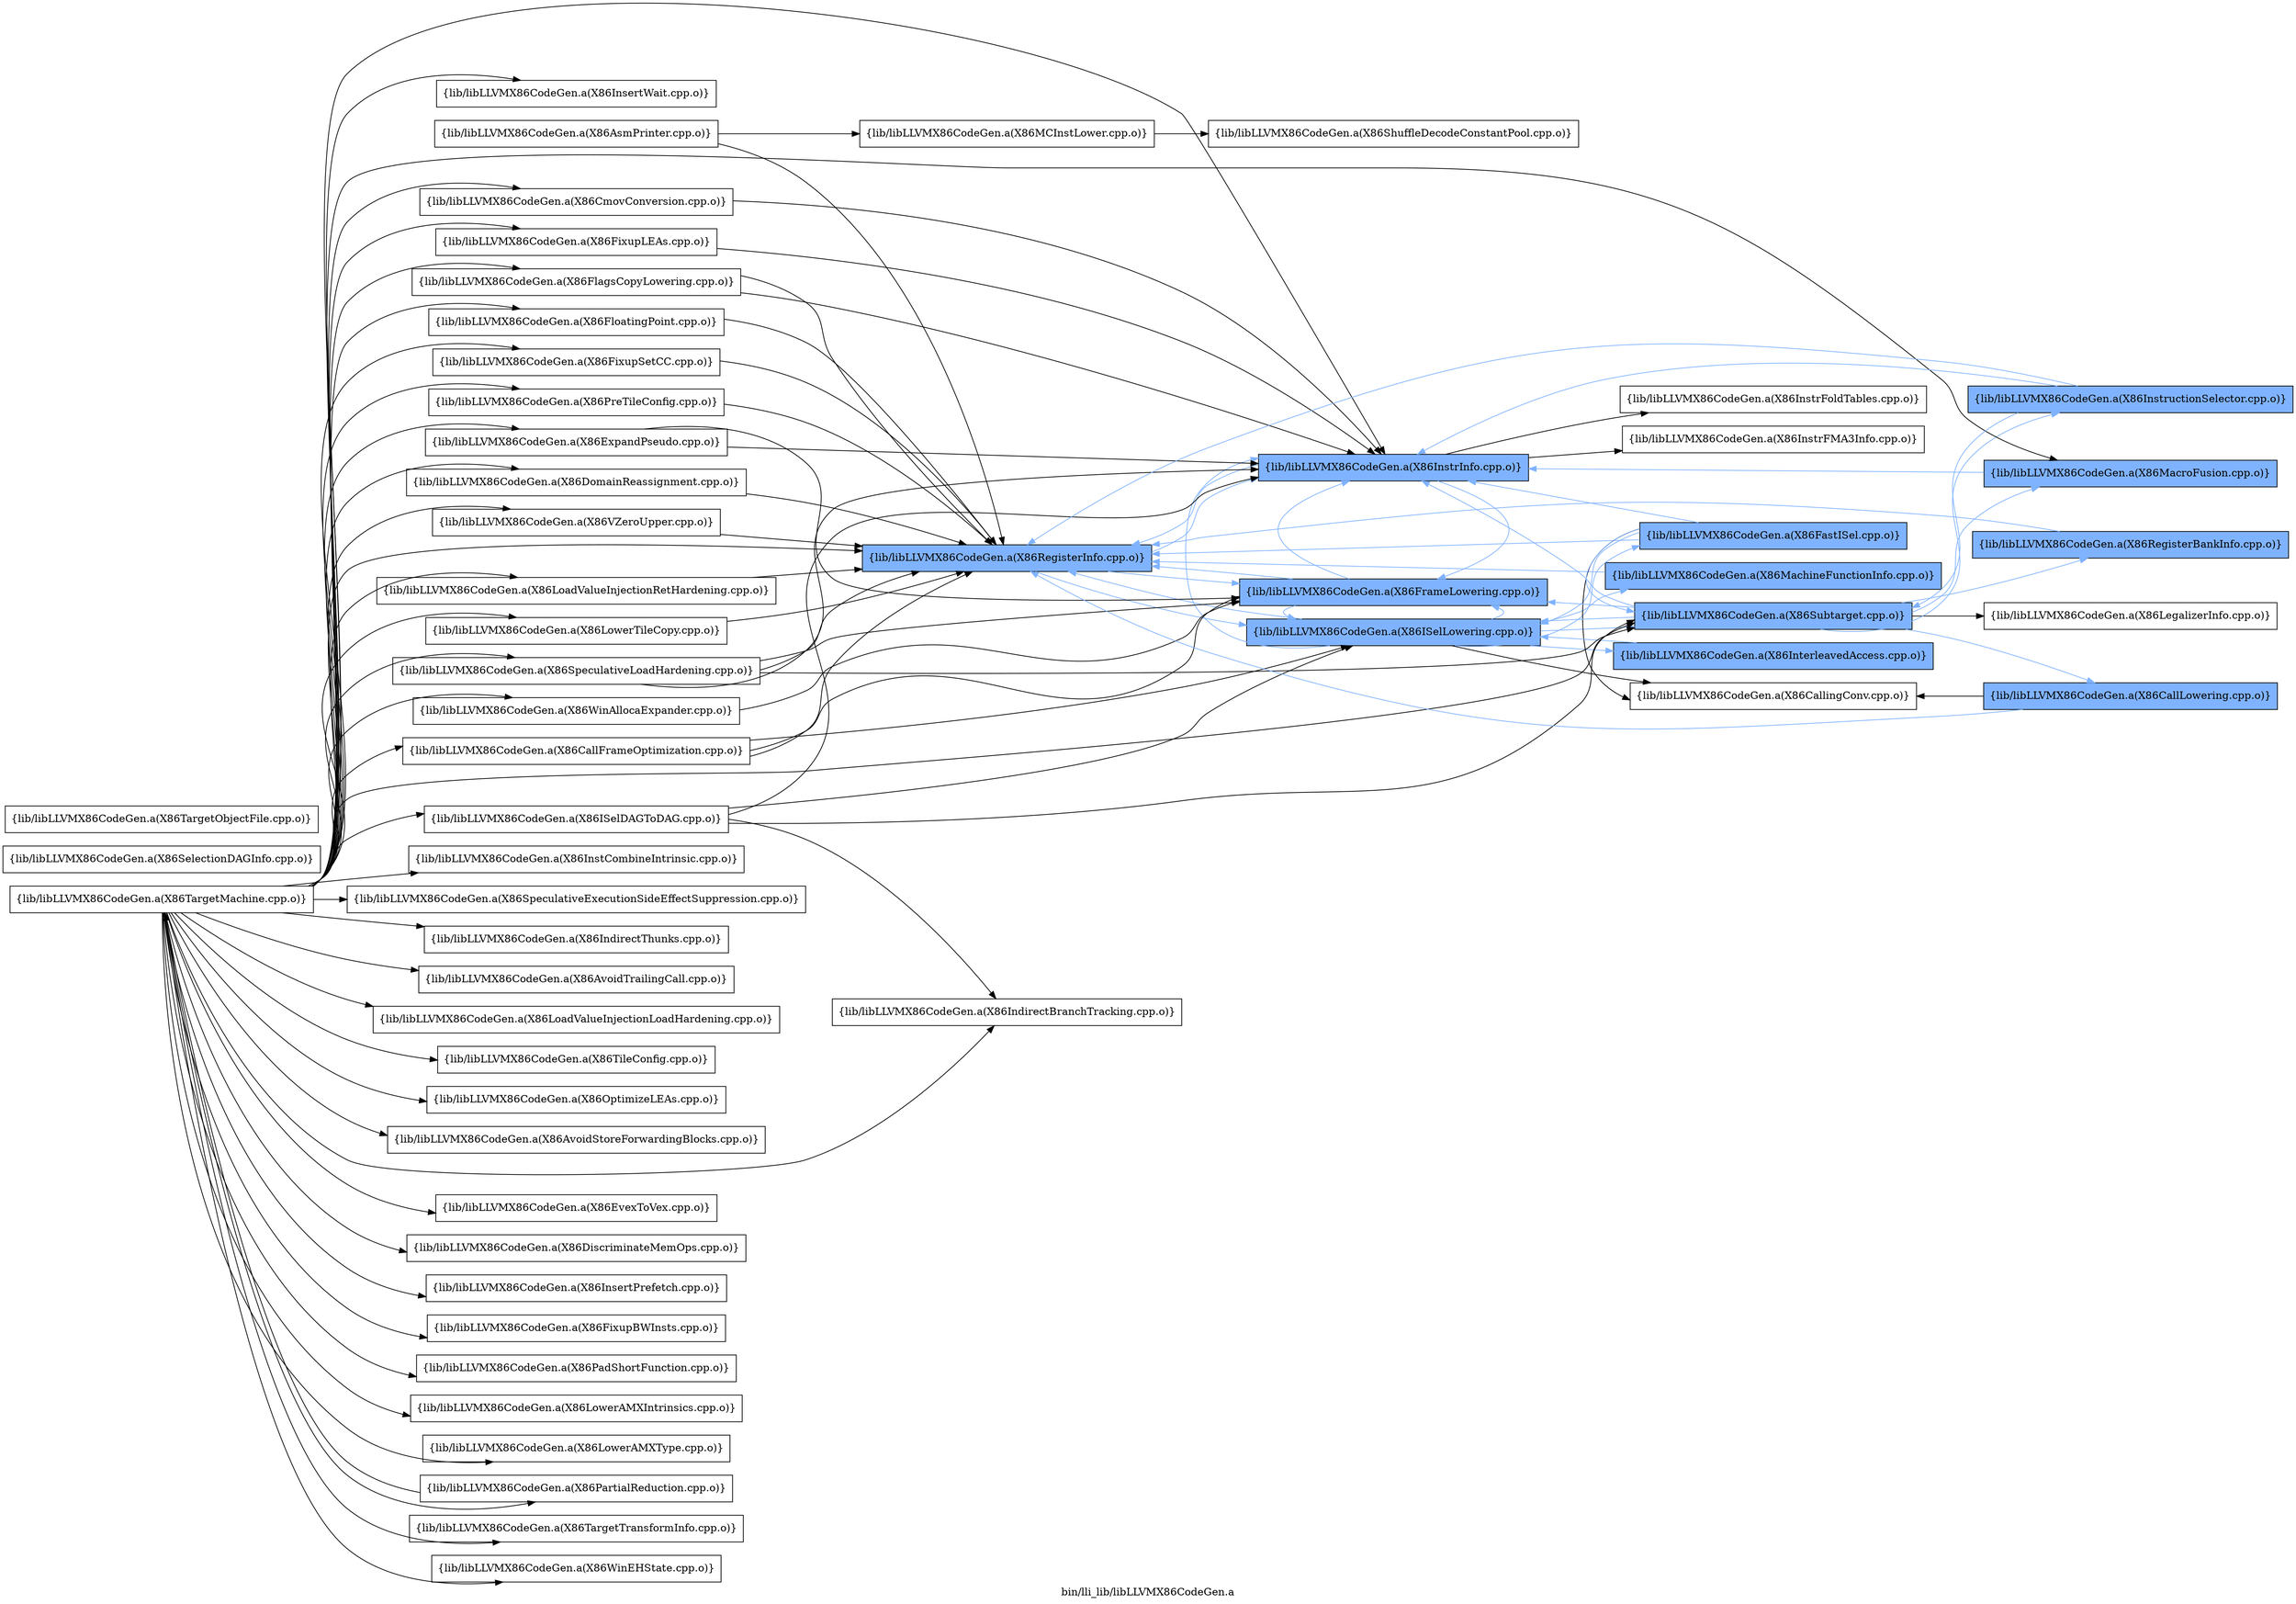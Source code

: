 digraph "bin/lli_lib/libLLVMX86CodeGen.a" {
	label="bin/lli_lib/libLLVMX86CodeGen.a";
	rankdir=LR;
	{ rank=same; Node0x555f332d4018;  }
	{ rank=same; Node0x555f332d56e8; Node0x555f332d8ed8;  }
	{ rank=same; Node0x555f332deab8; Node0x555f332d9748; Node0x555f332dcda8; Node0x555f332dc998;  }
	{ rank=same; Node0x555f332d0e68; Node0x555f332d8ac8; Node0x555f332db368; Node0x555f332b7c38; Node0x555f332ceb68; Node0x555f332dc3f8; Node0x555f332db778;  }

	Node0x555f332d4018 [shape=record,shape=box,group=0,label="{lib/libLLVMX86CodeGen.a(X86AsmPrinter.cpp.o)}"];
	Node0x555f332d4018 -> Node0x555f332d56e8;
	Node0x555f332d4018 -> Node0x555f332d8ed8;
	Node0x555f332d7498 [shape=record,shape=box,group=0,label="{lib/libLLVMX86CodeGen.a(X86TargetMachine.cpp.o)}"];
	Node0x555f332d7498 -> Node0x555f332d8ed8;
	Node0x555f332d7498 -> Node0x555f332dcda8;
	Node0x555f332d7498 -> Node0x555f332ceb68;
	Node0x555f332d7498 -> Node0x555f332c91b8;
	Node0x555f332d7498 -> Node0x555f332d6868;
	Node0x555f332d7498 -> Node0x555f332df6e8;
	Node0x555f332d7498 -> Node0x555f332df968;
	Node0x555f332d7498 -> Node0x555f332df0f8;
	Node0x555f332d7498 -> Node0x555f332dd6b8;
	Node0x555f332d7498 -> Node0x555f332dd988;
	Node0x555f332d7498 -> Node0x555f332dd348;
	Node0x555f332d7498 -> Node0x555f332c83f8;
	Node0x555f332d7498 -> Node0x555f332c7d18;
	Node0x555f332d7498 -> Node0x555f332d17c8;
	Node0x555f332d7498 -> Node0x555f332d1e58;
	Node0x555f332d7498 -> Node0x555f332d2628;
	Node0x555f332d7498 -> Node0x555f332d2d58;
	Node0x555f332d7498 -> Node0x555f332d3578;
	Node0x555f332d7498 -> Node0x555f332d3a78;
	Node0x555f332d7498 -> Node0x555f332d3b18;
	Node0x555f332d7498 -> Node0x555f332d46a8;
	Node0x555f332d7498 -> Node0x555f332d41f8;
	Node0x555f332d7498 -> Node0x555f332d25d8;
	Node0x555f332d7498 -> Node0x555f332d31b8;
	Node0x555f332d7498 -> Node0x555f332d2a88;
	Node0x555f332d7498 -> Node0x555f332d1048;
	Node0x555f332d7498 -> Node0x555f332d1fe8;
	Node0x555f332d7498 -> Node0x555f332c6a08;
	Node0x555f332d7498 -> Node0x555f332c5ce8;
	Node0x555f332d7498 -> Node0x555f332d5af8;
	Node0x555f332d7498 -> Node0x555f332d70d8;
	Node0x555f332d7498 -> Node0x555f332d6958;
	Node0x555f332d7498 -> Node0x555f332d5c38;
	Node0x555f332d7498 -> Node0x555f332d8258;
	Node0x555f332d7498 -> Node0x555f332c1d78;
	Node0x555f332d7498 -> Node0x555f332c42a8;
	Node0x555f332d7498 -> Node0x555f332c3628;
	Node0x555f332d7498 -> Node0x555f332c35d8;
	Node0x555f332d7498 -> Node0x555f332b8fe8;
	Node0x555f332d56e8 [shape=record,shape=box,group=0,label="{lib/libLLVMX86CodeGen.a(X86MCInstLower.cpp.o)}"];
	Node0x555f332d56e8 -> Node0x555f332deab8;
	Node0x555f332d8ed8 [shape=record,shape=box,group=1,style=filled,fillcolor="0.600000 0.5 1",label="{lib/libLLVMX86CodeGen.a(X86RegisterInfo.cpp.o)}"];
	Node0x555f332d8ed8 -> Node0x555f332d9748[color="0.600000 0.5 1"];
	Node0x555f332d8ed8 -> Node0x555f332dcda8[color="0.600000 0.5 1"];
	Node0x555f332d8ed8 -> Node0x555f332dc998[color="0.600000 0.5 1"];
	Node0x555f332deab8 [shape=record,shape=box,group=0,label="{lib/libLLVMX86CodeGen.a(X86ShuffleDecodeConstantPool.cpp.o)}"];
	Node0x555f332d0e68 [shape=record,shape=box,group=1,style=filled,fillcolor="0.600000 0.5 1",label="{lib/libLLVMX86CodeGen.a(X86MachineFunctionInfo.cpp.o)}"];
	Node0x555f332d0e68 -> Node0x555f332d8ed8[color="0.600000 0.5 1"];
	Node0x555f332d9748 [shape=record,shape=box,group=1,style=filled,fillcolor="0.600000 0.5 1",label="{lib/libLLVMX86CodeGen.a(X86ISelLowering.cpp.o)}"];
	Node0x555f332d9748 -> Node0x555f332d0e68[color="0.600000 0.5 1"];
	Node0x555f332d9748 -> Node0x555f332d8ed8[color="0.600000 0.5 1"];
	Node0x555f332d9748 -> Node0x555f332d8ac8[color="0.600000 0.5 1"];
	Node0x555f332d9748 -> Node0x555f332dcda8[color="0.600000 0.5 1"];
	Node0x555f332d9748 -> Node0x555f332dc998[color="0.600000 0.5 1"];
	Node0x555f332d9748 -> Node0x555f332db368;
	Node0x555f332d9748 -> Node0x555f332b7c38[color="0.600000 0.5 1"];
	Node0x555f332d9748 -> Node0x555f332ceb68[color="0.600000 0.5 1"];
	Node0x555f332dcda8 [shape=record,shape=box,group=1,style=filled,fillcolor="0.600000 0.5 1",label="{lib/libLLVMX86CodeGen.a(X86InstrInfo.cpp.o)}"];
	Node0x555f332dcda8 -> Node0x555f332d8ed8[color="0.600000 0.5 1"];
	Node0x555f332dcda8 -> Node0x555f332dc3f8;
	Node0x555f332dcda8 -> Node0x555f332dc998[color="0.600000 0.5 1"];
	Node0x555f332dcda8 -> Node0x555f332db778;
	Node0x555f332dc998 [shape=record,shape=box,group=1,style=filled,fillcolor="0.600000 0.5 1",label="{lib/libLLVMX86CodeGen.a(X86FrameLowering.cpp.o)}"];
	Node0x555f332dc998 -> Node0x555f332d8ed8[color="0.600000 0.5 1"];
	Node0x555f332dc998 -> Node0x555f332d9748[color="0.600000 0.5 1"];
	Node0x555f332dc998 -> Node0x555f332dcda8[color="0.600000 0.5 1"];
	Node0x555f332d8ac8 [shape=record,shape=box,group=1,style=filled,fillcolor="0.600000 0.5 1",label="{lib/libLLVMX86CodeGen.a(X86FastISel.cpp.o)}"];
	Node0x555f332d8ac8 -> Node0x555f332d8ed8[color="0.600000 0.5 1"];
	Node0x555f332d8ac8 -> Node0x555f332d9748[color="0.600000 0.5 1"];
	Node0x555f332d8ac8 -> Node0x555f332dcda8[color="0.600000 0.5 1"];
	Node0x555f332d8ac8 -> Node0x555f332db368;
	Node0x555f332d8ac8 -> Node0x555f332ceb68[color="0.600000 0.5 1"];
	Node0x555f332db368 [shape=record,shape=box,group=0,label="{lib/libLLVMX86CodeGen.a(X86CallingConv.cpp.o)}"];
	Node0x555f332b7c38 [shape=record,shape=box,group=1,style=filled,fillcolor="0.600000 0.5 1",label="{lib/libLLVMX86CodeGen.a(X86InterleavedAccess.cpp.o)}"];
	Node0x555f332b7c38 -> Node0x555f332d9748[color="0.600000 0.5 1"];
	Node0x555f332ceb68 [shape=record,shape=box,group=1,style=filled,fillcolor="0.600000 0.5 1",label="{lib/libLLVMX86CodeGen.a(X86Subtarget.cpp.o)}"];
	Node0x555f332ceb68 -> Node0x555f332d9748[color="0.600000 0.5 1"];
	Node0x555f332ceb68 -> Node0x555f332dcda8[color="0.600000 0.5 1"];
	Node0x555f332ceb68 -> Node0x555f332dc998[color="0.600000 0.5 1"];
	Node0x555f332ceb68 -> Node0x555f332d09b8[color="0.600000 0.5 1"];
	Node0x555f332ceb68 -> Node0x555f332d0288;
	Node0x555f332ceb68 -> Node0x555f332c7cc8[color="0.600000 0.5 1"];
	Node0x555f332ceb68 -> Node0x555f332c7048[color="0.600000 0.5 1"];
	Node0x555f332ceb68 -> Node0x555f332c91b8[color="0.600000 0.5 1"];
	Node0x555f332dc3f8 [shape=record,shape=box,group=0,label="{lib/libLLVMX86CodeGen.a(X86InstrFoldTables.cpp.o)}"];
	Node0x555f332db778 [shape=record,shape=box,group=0,label="{lib/libLLVMX86CodeGen.a(X86InstrFMA3Info.cpp.o)}"];
	Node0x555f332d09b8 [shape=record,shape=box,group=1,style=filled,fillcolor="0.600000 0.5 1",label="{lib/libLLVMX86CodeGen.a(X86CallLowering.cpp.o)}"];
	Node0x555f332d09b8 -> Node0x555f332d8ed8[color="0.600000 0.5 1"];
	Node0x555f332d09b8 -> Node0x555f332db368;
	Node0x555f332d0288 [shape=record,shape=box,group=0,label="{lib/libLLVMX86CodeGen.a(X86LegalizerInfo.cpp.o)}"];
	Node0x555f332c7cc8 [shape=record,shape=box,group=1,style=filled,fillcolor="0.600000 0.5 1",label="{lib/libLLVMX86CodeGen.a(X86RegisterBankInfo.cpp.o)}"];
	Node0x555f332c7cc8 -> Node0x555f332d8ed8[color="0.600000 0.5 1"];
	Node0x555f332c7048 [shape=record,shape=box,group=1,style=filled,fillcolor="0.600000 0.5 1",label="{lib/libLLVMX86CodeGen.a(X86InstructionSelector.cpp.o)}"];
	Node0x555f332c7048 -> Node0x555f332d8ed8[color="0.600000 0.5 1"];
	Node0x555f332c7048 -> Node0x555f332dcda8[color="0.600000 0.5 1"];
	Node0x555f332c7048 -> Node0x555f332ceb68[color="0.600000 0.5 1"];
	Node0x555f332c91b8 [shape=record,shape=box,group=1,style=filled,fillcolor="0.600000 0.5 1",label="{lib/libLLVMX86CodeGen.a(X86MacroFusion.cpp.o)}"];
	Node0x555f332c91b8 -> Node0x555f332dcda8[color="0.600000 0.5 1"];
	Node0x555f332cef78 [shape=record,shape=box,group=0,label="{lib/libLLVMX86CodeGen.a(X86SelectionDAGInfo.cpp.o)}"];
	Node0x555f332d6868 [shape=record,shape=box,group=0,label="{lib/libLLVMX86CodeGen.a(X86InstCombineIntrinsic.cpp.o)}"];
	Node0x555f332df6e8 [shape=record,shape=box,group=0,label="{lib/libLLVMX86CodeGen.a(X86SpeculativeExecutionSideEffectSuppression.cpp.o)}"];
	Node0x555f332df968 [shape=record,shape=box,group=0,label="{lib/libLLVMX86CodeGen.a(X86IndirectThunks.cpp.o)}"];
	Node0x555f332df0f8 [shape=record,shape=box,group=0,label="{lib/libLLVMX86CodeGen.a(X86LoadValueInjectionRetHardening.cpp.o)}"];
	Node0x555f332df0f8 -> Node0x555f332d8ed8;
	Node0x555f332dd6b8 [shape=record,shape=box,group=0,label="{lib/libLLVMX86CodeGen.a(X86AvoidTrailingCall.cpp.o)}"];
	Node0x555f332dd988 [shape=record,shape=box,group=0,label="{lib/libLLVMX86CodeGen.a(X86ExpandPseudo.cpp.o)}"];
	Node0x555f332dd988 -> Node0x555f332dcda8;
	Node0x555f332dd988 -> Node0x555f332dc998;
	Node0x555f332dd348 [shape=record,shape=box,group=0,label="{lib/libLLVMX86CodeGen.a(X86LowerTileCopy.cpp.o)}"];
	Node0x555f332dd348 -> Node0x555f332d8ed8;
	Node0x555f332c83f8 [shape=record,shape=box,group=0,label="{lib/libLLVMX86CodeGen.a(X86FloatingPoint.cpp.o)}"];
	Node0x555f332c83f8 -> Node0x555f332d8ed8;
	Node0x555f332c7d18 [shape=record,shape=box,group=0,label="{lib/libLLVMX86CodeGen.a(X86LoadValueInjectionLoadHardening.cpp.o)}"];
	Node0x555f332d17c8 [shape=record,shape=box,group=0,label="{lib/libLLVMX86CodeGen.a(X86TileConfig.cpp.o)}"];
	Node0x555f332d1e58 [shape=record,shape=box,group=0,label="{lib/libLLVMX86CodeGen.a(X86SpeculativeLoadHardening.cpp.o)}"];
	Node0x555f332d1e58 -> Node0x555f332d8ed8;
	Node0x555f332d1e58 -> Node0x555f332dcda8;
	Node0x555f332d1e58 -> Node0x555f332dc998;
	Node0x555f332d1e58 -> Node0x555f332ceb68;
	Node0x555f332d2628 [shape=record,shape=box,group=0,label="{lib/libLLVMX86CodeGen.a(X86FlagsCopyLowering.cpp.o)}"];
	Node0x555f332d2628 -> Node0x555f332d8ed8;
	Node0x555f332d2628 -> Node0x555f332dcda8;
	Node0x555f332d2d58 [shape=record,shape=box,group=0,label="{lib/libLLVMX86CodeGen.a(X86FixupSetCC.cpp.o)}"];
	Node0x555f332d2d58 -> Node0x555f332d8ed8;
	Node0x555f332d3578 [shape=record,shape=box,group=0,label="{lib/libLLVMX86CodeGen.a(X86OptimizeLEAs.cpp.o)}"];
	Node0x555f332d3a78 [shape=record,shape=box,group=0,label="{lib/libLLVMX86CodeGen.a(X86CallFrameOptimization.cpp.o)}"];
	Node0x555f332d3a78 -> Node0x555f332d8ed8;
	Node0x555f332d3a78 -> Node0x555f332d9748;
	Node0x555f332d3a78 -> Node0x555f332dc998;
	Node0x555f332d3b18 [shape=record,shape=box,group=0,label="{lib/libLLVMX86CodeGen.a(X86AvoidStoreForwardingBlocks.cpp.o)}"];
	Node0x555f332d46a8 [shape=record,shape=box,group=0,label="{lib/libLLVMX86CodeGen.a(X86PreTileConfig.cpp.o)}"];
	Node0x555f332d46a8 -> Node0x555f332d8ed8;
	Node0x555f332d41f8 [shape=record,shape=box,group=0,label="{lib/libLLVMX86CodeGen.a(X86CmovConversion.cpp.o)}"];
	Node0x555f332d41f8 -> Node0x555f332dcda8;
	Node0x555f332d25d8 [shape=record,shape=box,group=0,label="{lib/libLLVMX86CodeGen.a(X86ISelDAGToDAG.cpp.o)}"];
	Node0x555f332d25d8 -> Node0x555f332d9748;
	Node0x555f332d25d8 -> Node0x555f332dcda8;
	Node0x555f332d25d8 -> Node0x555f332ceb68;
	Node0x555f332d25d8 -> Node0x555f332d31b8;
	Node0x555f332d31b8 [shape=record,shape=box,group=0,label="{lib/libLLVMX86CodeGen.a(X86IndirectBranchTracking.cpp.o)}"];
	Node0x555f332d2a88 [shape=record,shape=box,group=0,label="{lib/libLLVMX86CodeGen.a(X86EvexToVex.cpp.o)}"];
	Node0x555f332d1048 [shape=record,shape=box,group=0,label="{lib/libLLVMX86CodeGen.a(X86DiscriminateMemOps.cpp.o)}"];
	Node0x555f332d1fe8 [shape=record,shape=box,group=0,label="{lib/libLLVMX86CodeGen.a(X86InsertPrefetch.cpp.o)}"];
	Node0x555f332c6a08 [shape=record,shape=box,group=0,label="{lib/libLLVMX86CodeGen.a(X86FixupBWInsts.cpp.o)}"];
	Node0x555f332c5ce8 [shape=record,shape=box,group=0,label="{lib/libLLVMX86CodeGen.a(X86PadShortFunction.cpp.o)}"];
	Node0x555f332d5af8 [shape=record,shape=box,group=0,label="{lib/libLLVMX86CodeGen.a(X86FixupLEAs.cpp.o)}"];
	Node0x555f332d5af8 -> Node0x555f332dcda8;
	Node0x555f332d70d8 [shape=record,shape=box,group=0,label="{lib/libLLVMX86CodeGen.a(X86LowerAMXIntrinsics.cpp.o)}"];
	Node0x555f332d6958 [shape=record,shape=box,group=0,label="{lib/libLLVMX86CodeGen.a(X86LowerAMXType.cpp.o)}"];
	Node0x555f332d5c38 [shape=record,shape=box,group=0,label="{lib/libLLVMX86CodeGen.a(X86DomainReassignment.cpp.o)}"];
	Node0x555f332d5c38 -> Node0x555f332d8ed8;
	Node0x555f332d8258 [shape=record,shape=box,group=0,label="{lib/libLLVMX86CodeGen.a(X86PartialReduction.cpp.o)}"];
	Node0x555f332d8258 -> Node0x555f332d7498;
	Node0x555f332c1d78 [shape=record,shape=box,group=0,label="{lib/libLLVMX86CodeGen.a(X86TargetTransformInfo.cpp.o)}"];
	Node0x555f332c42a8 [shape=record,shape=box,group=0,label="{lib/libLLVMX86CodeGen.a(X86VZeroUpper.cpp.o)}"];
	Node0x555f332c42a8 -> Node0x555f332d8ed8;
	Node0x555f332c3628 [shape=record,shape=box,group=0,label="{lib/libLLVMX86CodeGen.a(X86WinAllocaExpander.cpp.o)}"];
	Node0x555f332c3628 -> Node0x555f332dc998;
	Node0x555f332c35d8 [shape=record,shape=box,group=0,label="{lib/libLLVMX86CodeGen.a(X86WinEHState.cpp.o)}"];
	Node0x555f332b8fe8 [shape=record,shape=box,group=0,label="{lib/libLLVMX86CodeGen.a(X86InsertWait.cpp.o)}"];
	Node0x555f332c2a98 [shape=record,shape=box,group=0,label="{lib/libLLVMX86CodeGen.a(X86TargetObjectFile.cpp.o)}"];
}
